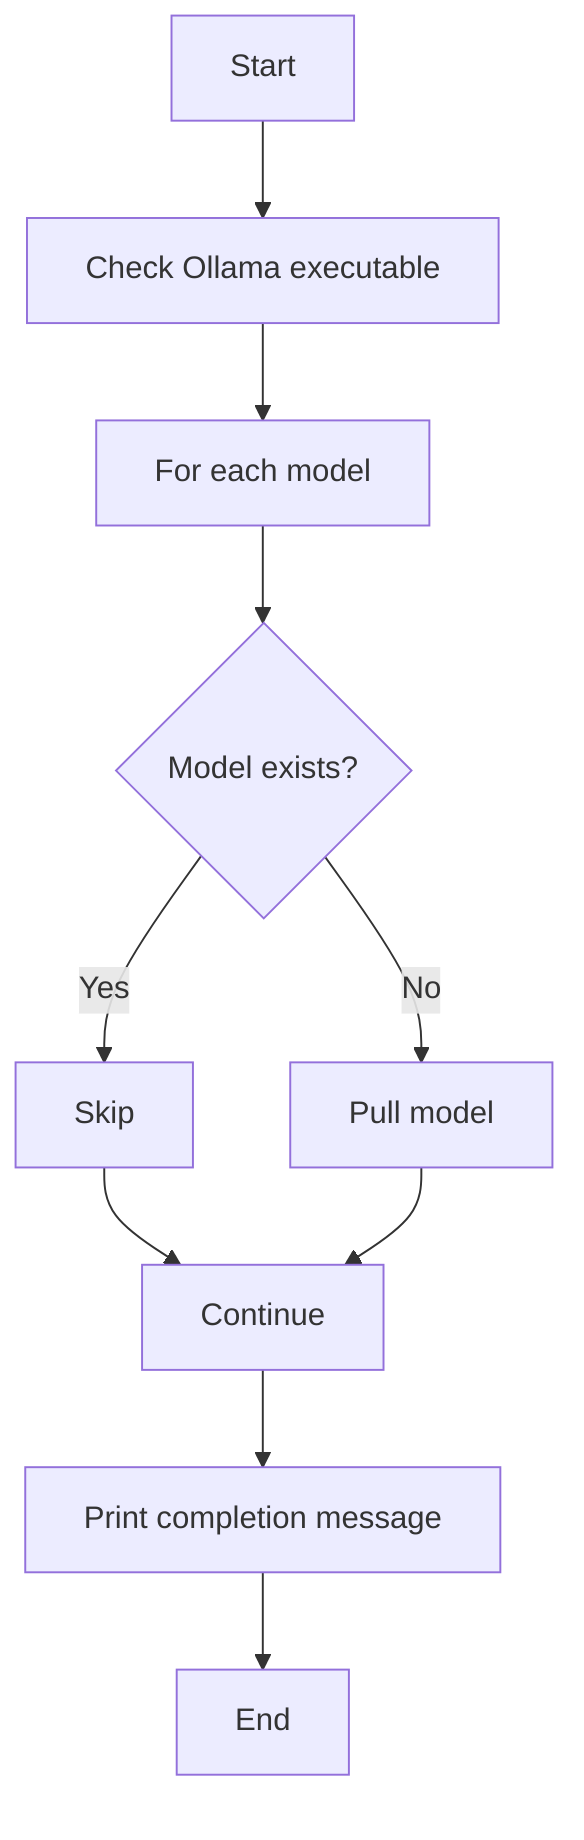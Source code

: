 %% get_models.py - Mermaid Flowchart
flowchart TD
    A[Start] --> B[Check Ollama executable]
    B --> C[For each model]
    C --> D{Model exists?}
    D -- Yes --> E[Skip]
    D -- No --> F[Pull model]
    E --> G[Continue]
    F --> G
    G --> H[Print completion message]
    H --> I[End]